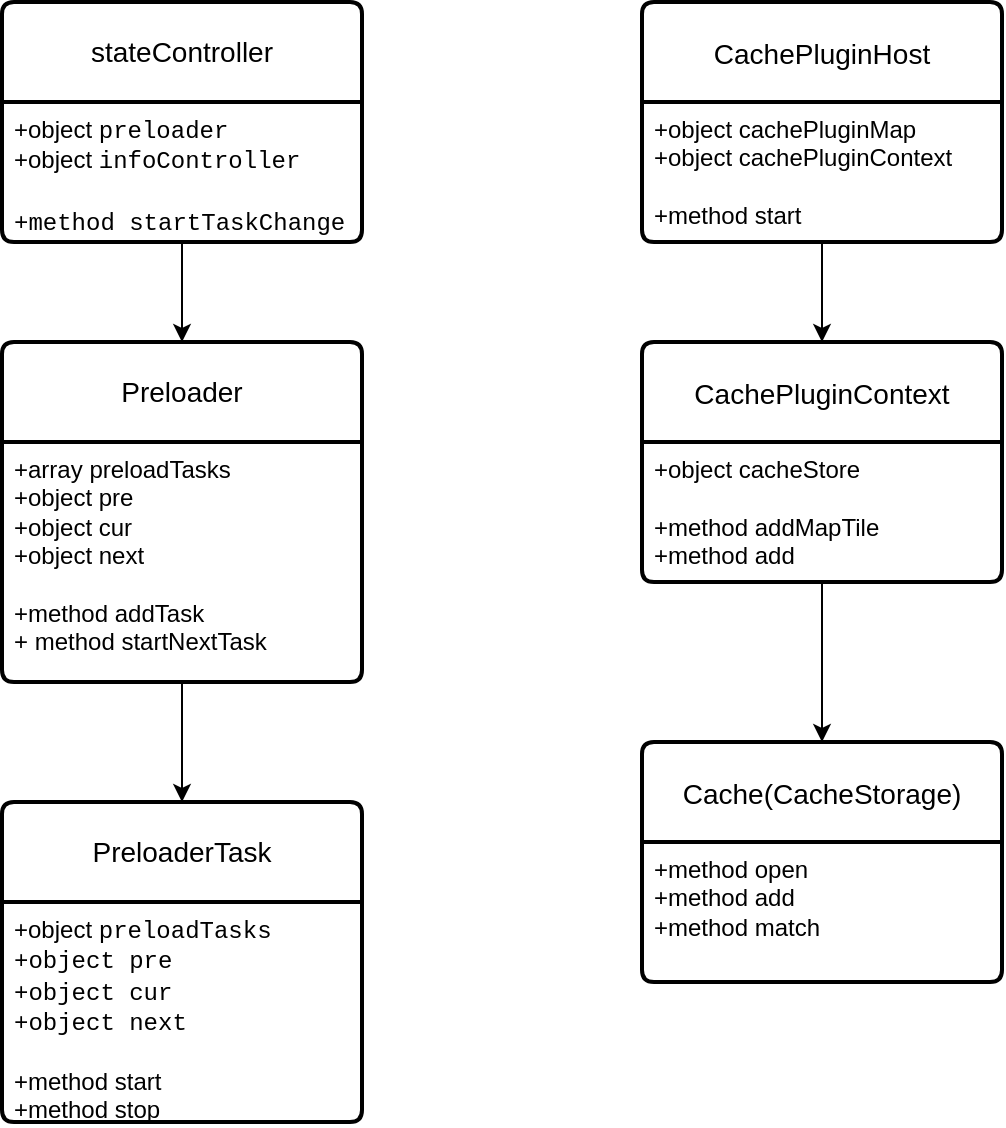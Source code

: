 <mxfile version="24.4.8" type="github">
  <diagram name="第 1 页" id="WsUVucrzqdGAJNQKU3am">
    <mxGraphModel dx="1687" dy="1022" grid="1" gridSize="10" guides="1" tooltips="1" connect="1" arrows="1" fold="1" page="1" pageScale="1" pageWidth="1169" pageHeight="827" math="0" shadow="0">
      <root>
        <mxCell id="0" />
        <mxCell id="1" parent="0" />
        <mxCell id="zJQUdyqLXVvUJiN5wL6E-17" value="" style="edgeStyle=orthogonalEdgeStyle;rounded=0;orthogonalLoop=1;jettySize=auto;html=1;" edge="1" parent="1" source="zJQUdyqLXVvUJiN5wL6E-13" target="zJQUdyqLXVvUJiN5wL6E-15">
          <mxGeometry relative="1" as="geometry" />
        </mxCell>
        <mxCell id="zJQUdyqLXVvUJiN5wL6E-13" value="stateController" style="swimlane;childLayout=stackLayout;horizontal=1;startSize=50;horizontalStack=0;rounded=1;fontSize=14;fontStyle=0;strokeWidth=2;resizeParent=0;resizeLast=1;shadow=0;dashed=0;align=center;arcSize=4;whiteSpace=wrap;html=1;" vertex="1" parent="1">
          <mxGeometry x="40" y="130" width="180" height="120" as="geometry" />
        </mxCell>
        <mxCell id="zJQUdyqLXVvUJiN5wL6E-14" value="+object&amp;nbsp;&lt;font face=&quot;JetBrains Mono, Menlo, Monaco, Courier New, monospace, Menlo, Monaco, Courier New, monospace&quot;&gt;&lt;span style=&quot;white-space-collapse: preserve;&quot;&gt;preloader&lt;/span&gt;&lt;/font&gt;&lt;br&gt;+object&amp;nbsp;&lt;span style=&quot;font-family: &amp;quot;JetBrains Mono&amp;quot;, Menlo, Monaco, &amp;quot;Courier New&amp;quot;, monospace, Menlo, Monaco, &amp;quot;Courier New&amp;quot;, monospace; white-space-collapse: preserve;&quot;&gt;infoController&lt;/span&gt;&lt;div&gt;&lt;span style=&quot;font-family: &amp;quot;JetBrains Mono&amp;quot;, Menlo, Monaco, &amp;quot;Courier New&amp;quot;, monospace, Menlo, Monaco, &amp;quot;Courier New&amp;quot;, monospace; white-space-collapse: preserve;&quot;&gt;&lt;br&gt;&lt;/span&gt;&lt;/div&gt;&lt;div&gt;&lt;span style=&quot;font-family: &amp;quot;JetBrains Mono&amp;quot;, Menlo, Monaco, &amp;quot;Courier New&amp;quot;, monospace, Menlo, Monaco, &amp;quot;Courier New&amp;quot;, monospace; white-space-collapse: preserve;&quot;&gt;+method startTaskChange&lt;/span&gt;&lt;/div&gt;" style="align=left;strokeColor=none;fillColor=none;spacingLeft=4;fontSize=12;verticalAlign=top;resizable=0;rotatable=0;part=1;html=1;" vertex="1" parent="zJQUdyqLXVvUJiN5wL6E-13">
          <mxGeometry y="50" width="180" height="70" as="geometry" />
        </mxCell>
        <mxCell id="zJQUdyqLXVvUJiN5wL6E-20" value="" style="edgeStyle=orthogonalEdgeStyle;rounded=0;orthogonalLoop=1;jettySize=auto;html=1;" edge="1" parent="1" source="zJQUdyqLXVvUJiN5wL6E-15" target="zJQUdyqLXVvUJiN5wL6E-18">
          <mxGeometry relative="1" as="geometry" />
        </mxCell>
        <mxCell id="zJQUdyqLXVvUJiN5wL6E-15" value="Preloader" style="swimlane;childLayout=stackLayout;horizontal=1;startSize=50;horizontalStack=0;rounded=1;fontSize=14;fontStyle=0;strokeWidth=2;resizeParent=0;resizeLast=1;shadow=0;dashed=0;align=center;arcSize=4;whiteSpace=wrap;html=1;" vertex="1" parent="1">
          <mxGeometry x="40" y="300" width="180" height="170" as="geometry" />
        </mxCell>
        <mxCell id="zJQUdyqLXVvUJiN5wL6E-16" value="+array&amp;nbsp;&lt;span style=&quot;white-space-collapse: preserve;&quot;&gt;preloadTasks&lt;/span&gt;&lt;div&gt;&lt;span style=&quot;white-space-collapse: preserve;&quot;&gt;+object pre&lt;/span&gt;&lt;/div&gt;&lt;div&gt;&lt;span style=&quot;white-space-collapse: preserve;&quot;&gt;+object cur&lt;/span&gt;&lt;/div&gt;&lt;div&gt;&lt;span style=&quot;white-space-collapse: preserve;&quot;&gt;+object next&lt;/span&gt;&lt;/div&gt;&lt;div&gt;&lt;br&gt;&lt;/div&gt;&lt;div&gt;+method addTask&lt;/div&gt;&lt;div&gt;+ method startNextTask&lt;/div&gt;" style="align=left;strokeColor=none;fillColor=none;spacingLeft=4;fontSize=12;verticalAlign=top;resizable=0;rotatable=0;part=1;html=1;" vertex="1" parent="zJQUdyqLXVvUJiN5wL6E-15">
          <mxGeometry y="50" width="180" height="120" as="geometry" />
        </mxCell>
        <mxCell id="zJQUdyqLXVvUJiN5wL6E-18" value="PreloaderTask" style="swimlane;childLayout=stackLayout;horizontal=1;startSize=50;horizontalStack=0;rounded=1;fontSize=14;fontStyle=0;strokeWidth=2;resizeParent=0;resizeLast=1;shadow=0;dashed=0;align=center;arcSize=4;whiteSpace=wrap;html=1;" vertex="1" parent="1">
          <mxGeometry x="40" y="530" width="180" height="160" as="geometry" />
        </mxCell>
        <mxCell id="zJQUdyqLXVvUJiN5wL6E-19" value="+object&amp;nbsp;&lt;span style=&quot;font-family: &amp;quot;JetBrains Mono&amp;quot;, Menlo, Monaco, &amp;quot;Courier New&amp;quot;, monospace, Menlo, Monaco, &amp;quot;Courier New&amp;quot;, monospace; white-space-collapse: preserve;&quot;&gt;preloadTasks&lt;/span&gt;&lt;div&gt;&lt;font face=&quot;JetBrains Mono, Menlo, Monaco, Courier New, monospace, Menlo, Monaco, Courier New, monospace&quot;&gt;&lt;span style=&quot;white-space-collapse: preserve;&quot;&gt;+object &lt;/span&gt;&lt;/font&gt;&lt;span style=&quot;font-family: &amp;quot;JetBrains Mono&amp;quot;, Menlo, Monaco, &amp;quot;Courier New&amp;quot;, monospace, Menlo, Monaco, &amp;quot;Courier New&amp;quot;, monospace; white-space-collapse: preserve;&quot;&gt;pre&lt;/span&gt;&lt;/div&gt;&lt;div&gt;&lt;span style=&quot;font-family: &amp;quot;JetBrains Mono&amp;quot;, Menlo, Monaco, &amp;quot;Courier New&amp;quot;, monospace, Menlo, Monaco, &amp;quot;Courier New&amp;quot;, monospace; white-space-collapse: preserve;&quot;&gt;+object cur&lt;/span&gt;&lt;/div&gt;&lt;div&gt;&lt;span style=&quot;font-family: &amp;quot;JetBrains Mono&amp;quot;, Menlo, Monaco, &amp;quot;Courier New&amp;quot;, monospace, Menlo, Monaco, &amp;quot;Courier New&amp;quot;, monospace; white-space-collapse: preserve;&quot;&gt;+object next&lt;/span&gt;&lt;/div&gt;&lt;div&gt;&lt;br&gt;&lt;/div&gt;&lt;div&gt;+method start&lt;/div&gt;&lt;div&gt;+method stop&lt;/div&gt;" style="align=left;strokeColor=none;fillColor=none;spacingLeft=4;fontSize=12;verticalAlign=top;resizable=0;rotatable=0;part=1;html=1;" vertex="1" parent="zJQUdyqLXVvUJiN5wL6E-18">
          <mxGeometry y="50" width="180" height="110" as="geometry" />
        </mxCell>
        <mxCell id="zJQUdyqLXVvUJiN5wL6E-26" value="" style="edgeStyle=orthogonalEdgeStyle;rounded=0;orthogonalLoop=1;jettySize=auto;html=1;" edge="1" parent="1" source="zJQUdyqLXVvUJiN5wL6E-21" target="zJQUdyqLXVvUJiN5wL6E-24">
          <mxGeometry relative="1" as="geometry" />
        </mxCell>
        <mxCell id="zJQUdyqLXVvUJiN5wL6E-21" value="&lt;div style=&quot;line-height: 18px; white-space: pre;&quot;&gt;&lt;font face=&quot;Helvetica&quot; style=&quot;background-color: rgb(255, 255, 255); font-size: 14px;&quot;&gt;CachePluginHost&lt;/font&gt;&lt;/div&gt;" style="swimlane;childLayout=stackLayout;horizontal=1;startSize=50;horizontalStack=0;rounded=1;fontSize=14;fontStyle=0;strokeWidth=2;resizeParent=0;resizeLast=1;shadow=0;dashed=0;align=center;arcSize=4;whiteSpace=wrap;html=1;" vertex="1" parent="1">
          <mxGeometry x="360" y="130" width="180" height="120" as="geometry" />
        </mxCell>
        <mxCell id="zJQUdyqLXVvUJiN5wL6E-22" value="+object cachePluginMap&lt;div&gt;+object cachePluginContext&lt;/div&gt;&lt;div&gt;&lt;br&gt;&lt;/div&gt;&lt;div&gt;+method start&lt;/div&gt;" style="align=left;strokeColor=none;fillColor=none;spacingLeft=4;fontSize=12;verticalAlign=top;resizable=0;rotatable=0;part=1;html=1;" vertex="1" parent="zJQUdyqLXVvUJiN5wL6E-21">
          <mxGeometry y="50" width="180" height="70" as="geometry" />
        </mxCell>
        <mxCell id="zJQUdyqLXVvUJiN5wL6E-30" value="" style="edgeStyle=orthogonalEdgeStyle;rounded=0;orthogonalLoop=1;jettySize=auto;html=1;" edge="1" parent="1" source="zJQUdyqLXVvUJiN5wL6E-24" target="zJQUdyqLXVvUJiN5wL6E-28">
          <mxGeometry relative="1" as="geometry" />
        </mxCell>
        <mxCell id="zJQUdyqLXVvUJiN5wL6E-24" value="&lt;div style=&quot;line-height: 18px; white-space: pre;&quot;&gt;&lt;font face=&quot;Helvetica&quot; style=&quot;background-color: rgb(255, 255, 255); font-size: 14px;&quot;&gt;CachePluginContext&lt;/font&gt;&lt;/div&gt;" style="swimlane;childLayout=stackLayout;horizontal=1;startSize=50;horizontalStack=0;rounded=1;fontSize=14;fontStyle=0;strokeWidth=2;resizeParent=0;resizeLast=1;shadow=0;dashed=0;align=center;arcSize=4;whiteSpace=wrap;html=1;" vertex="1" parent="1">
          <mxGeometry x="360" y="300" width="180" height="120" as="geometry" />
        </mxCell>
        <mxCell id="zJQUdyqLXVvUJiN5wL6E-25" value="&lt;div&gt;+object cacheStore&lt;/div&gt;&lt;div&gt;&lt;br&gt;&lt;/div&gt;&lt;div&gt;+method addMapTile&lt;/div&gt;&lt;div&gt;+method add&lt;/div&gt;&lt;div&gt;&lt;br&gt;&lt;/div&gt;&lt;div&gt;&lt;br&gt;&lt;/div&gt;" style="align=left;strokeColor=none;fillColor=none;spacingLeft=4;fontSize=12;verticalAlign=top;resizable=0;rotatable=0;part=1;html=1;" vertex="1" parent="zJQUdyqLXVvUJiN5wL6E-24">
          <mxGeometry y="50" width="180" height="70" as="geometry" />
        </mxCell>
        <mxCell id="zJQUdyqLXVvUJiN5wL6E-28" value="&lt;div style=&quot;line-height: 18px; white-space: pre;&quot;&gt;&lt;font face=&quot;Helvetica&quot; style=&quot;background-color: rgb(255, 255, 255); font-size: 14px;&quot;&gt;Cache(CacheStorage)&lt;/font&gt;&lt;/div&gt;" style="swimlane;childLayout=stackLayout;horizontal=1;startSize=50;horizontalStack=0;rounded=1;fontSize=14;fontStyle=0;strokeWidth=2;resizeParent=0;resizeLast=1;shadow=0;dashed=0;align=center;arcSize=4;whiteSpace=wrap;html=1;" vertex="1" parent="1">
          <mxGeometry x="360" y="500" width="180" height="120" as="geometry" />
        </mxCell>
        <mxCell id="zJQUdyqLXVvUJiN5wL6E-29" value="&lt;div&gt;+method open&lt;/div&gt;&lt;div&gt;+method add&lt;/div&gt;&lt;div&gt;+method match&lt;br&gt;&lt;/div&gt;&lt;div&gt;&lt;br&gt;&lt;/div&gt;" style="align=left;strokeColor=none;fillColor=none;spacingLeft=4;fontSize=12;verticalAlign=top;resizable=0;rotatable=0;part=1;html=1;" vertex="1" parent="zJQUdyqLXVvUJiN5wL6E-28">
          <mxGeometry y="50" width="180" height="70" as="geometry" />
        </mxCell>
      </root>
    </mxGraphModel>
  </diagram>
</mxfile>
